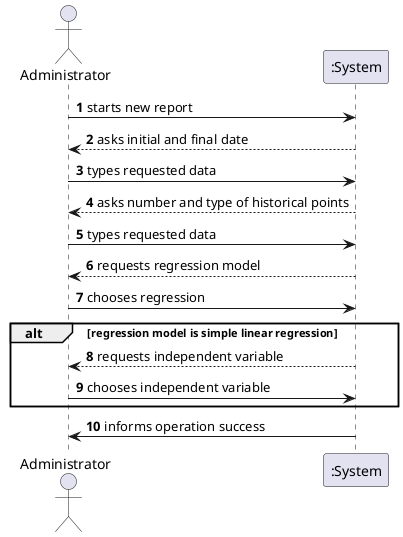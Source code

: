@startuml
'https://plantuml.com/sequence-diagram

autonumber

actor "Administrator" as admin
participant ":System" as sys

admin -> sys: starts new report
sys -->admin :  asks initial and final date
admin -> sys : types requested data
sys --> admin : asks number and type of historical points
admin -> sys : types requested data
sys --> admin : requests regression model
admin -> sys : chooses regression
alt regression model is simple linear regression
sys --> admin : requests independent variable
admin -> sys : chooses independent variable
end
sys -> admin: informs operation success



@enduml
